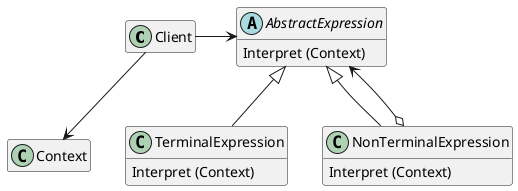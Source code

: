 @startuml
'https://plantuml.com/class-diagram

class Client
hide Client members


class Context
hide Context members


abstract class AbstractExpression {
    Interpret (Context)
}
hide AbstractExpression members
show AbstractExpression methods



class TerminalExpression {
    Interpret (Context)
}
hide TerminalExpression members
show TerminalExpression methods


class NonTerminalExpression {
    Interpret (Context)
}
hide NonTerminalExpression members
show NonTerminalExpression methods

AbstractExpression <|-- TerminalExpression
AbstractExpression <|-- NonTerminalExpression
NonTerminalExpression o--> AbstractExpression

Client -right-> AbstractExpression
Client --> Context

@enduml
